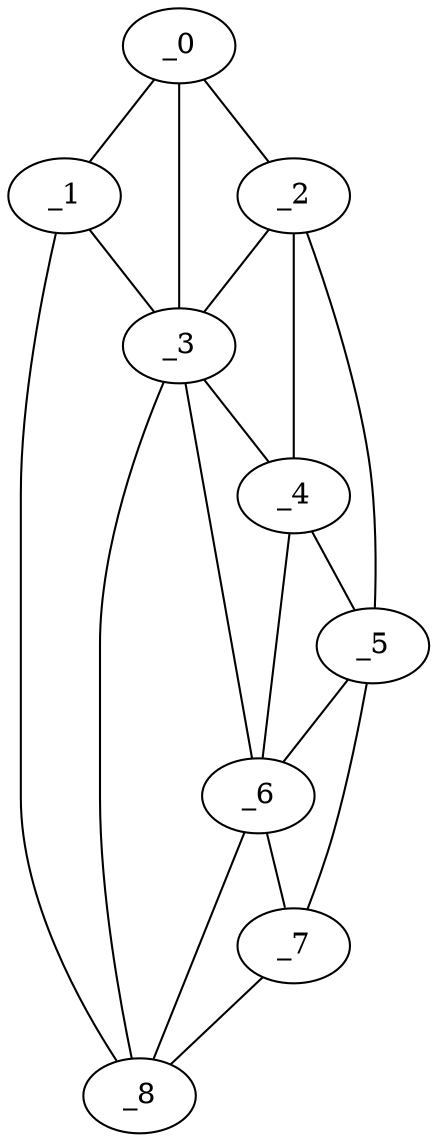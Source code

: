 graph "obj80__0.gxl" {
	_0	 [x=4,
		y=48];
	_1	 [x=20,
		y=108];
	_0 -- _1	 [valence=1];
	_2	 [x=29,
		y=20];
	_0 -- _2	 [valence=1];
	_3	 [x=35,
		y=77];
	_0 -- _3	 [valence=2];
	_1 -- _3	 [valence=2];
	_8	 [x=126,
		y=106];
	_1 -- _8	 [valence=1];
	_2 -- _3	 [valence=2];
	_4	 [x=66,
		y=48];
	_2 -- _4	 [valence=1];
	_5	 [x=70,
		y=47];
	_2 -- _5	 [valence=1];
	_3 -- _4	 [valence=2];
	_6	 [x=70,
		y=59];
	_3 -- _6	 [valence=2];
	_3 -- _8	 [valence=2];
	_4 -- _5	 [valence=2];
	_4 -- _6	 [valence=1];
	_5 -- _6	 [valence=2];
	_7	 [x=125,
		y=94];
	_5 -- _7	 [valence=1];
	_6 -- _7	 [valence=2];
	_6 -- _8	 [valence=2];
	_7 -- _8	 [valence=1];
}
